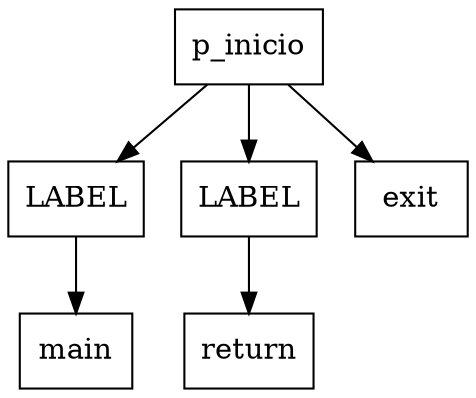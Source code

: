 digraph Q { 
  node [shape=record];
node0[label="LABEL"];
p_inicio ->node0;
node1[label="main"];
node0 -> node1;
node2[label="LABEL"];
p_inicio ->node2;
node3[label="return"];
node2 -> node3;
node4[label="exit"];
p_inicio ->node4;

}